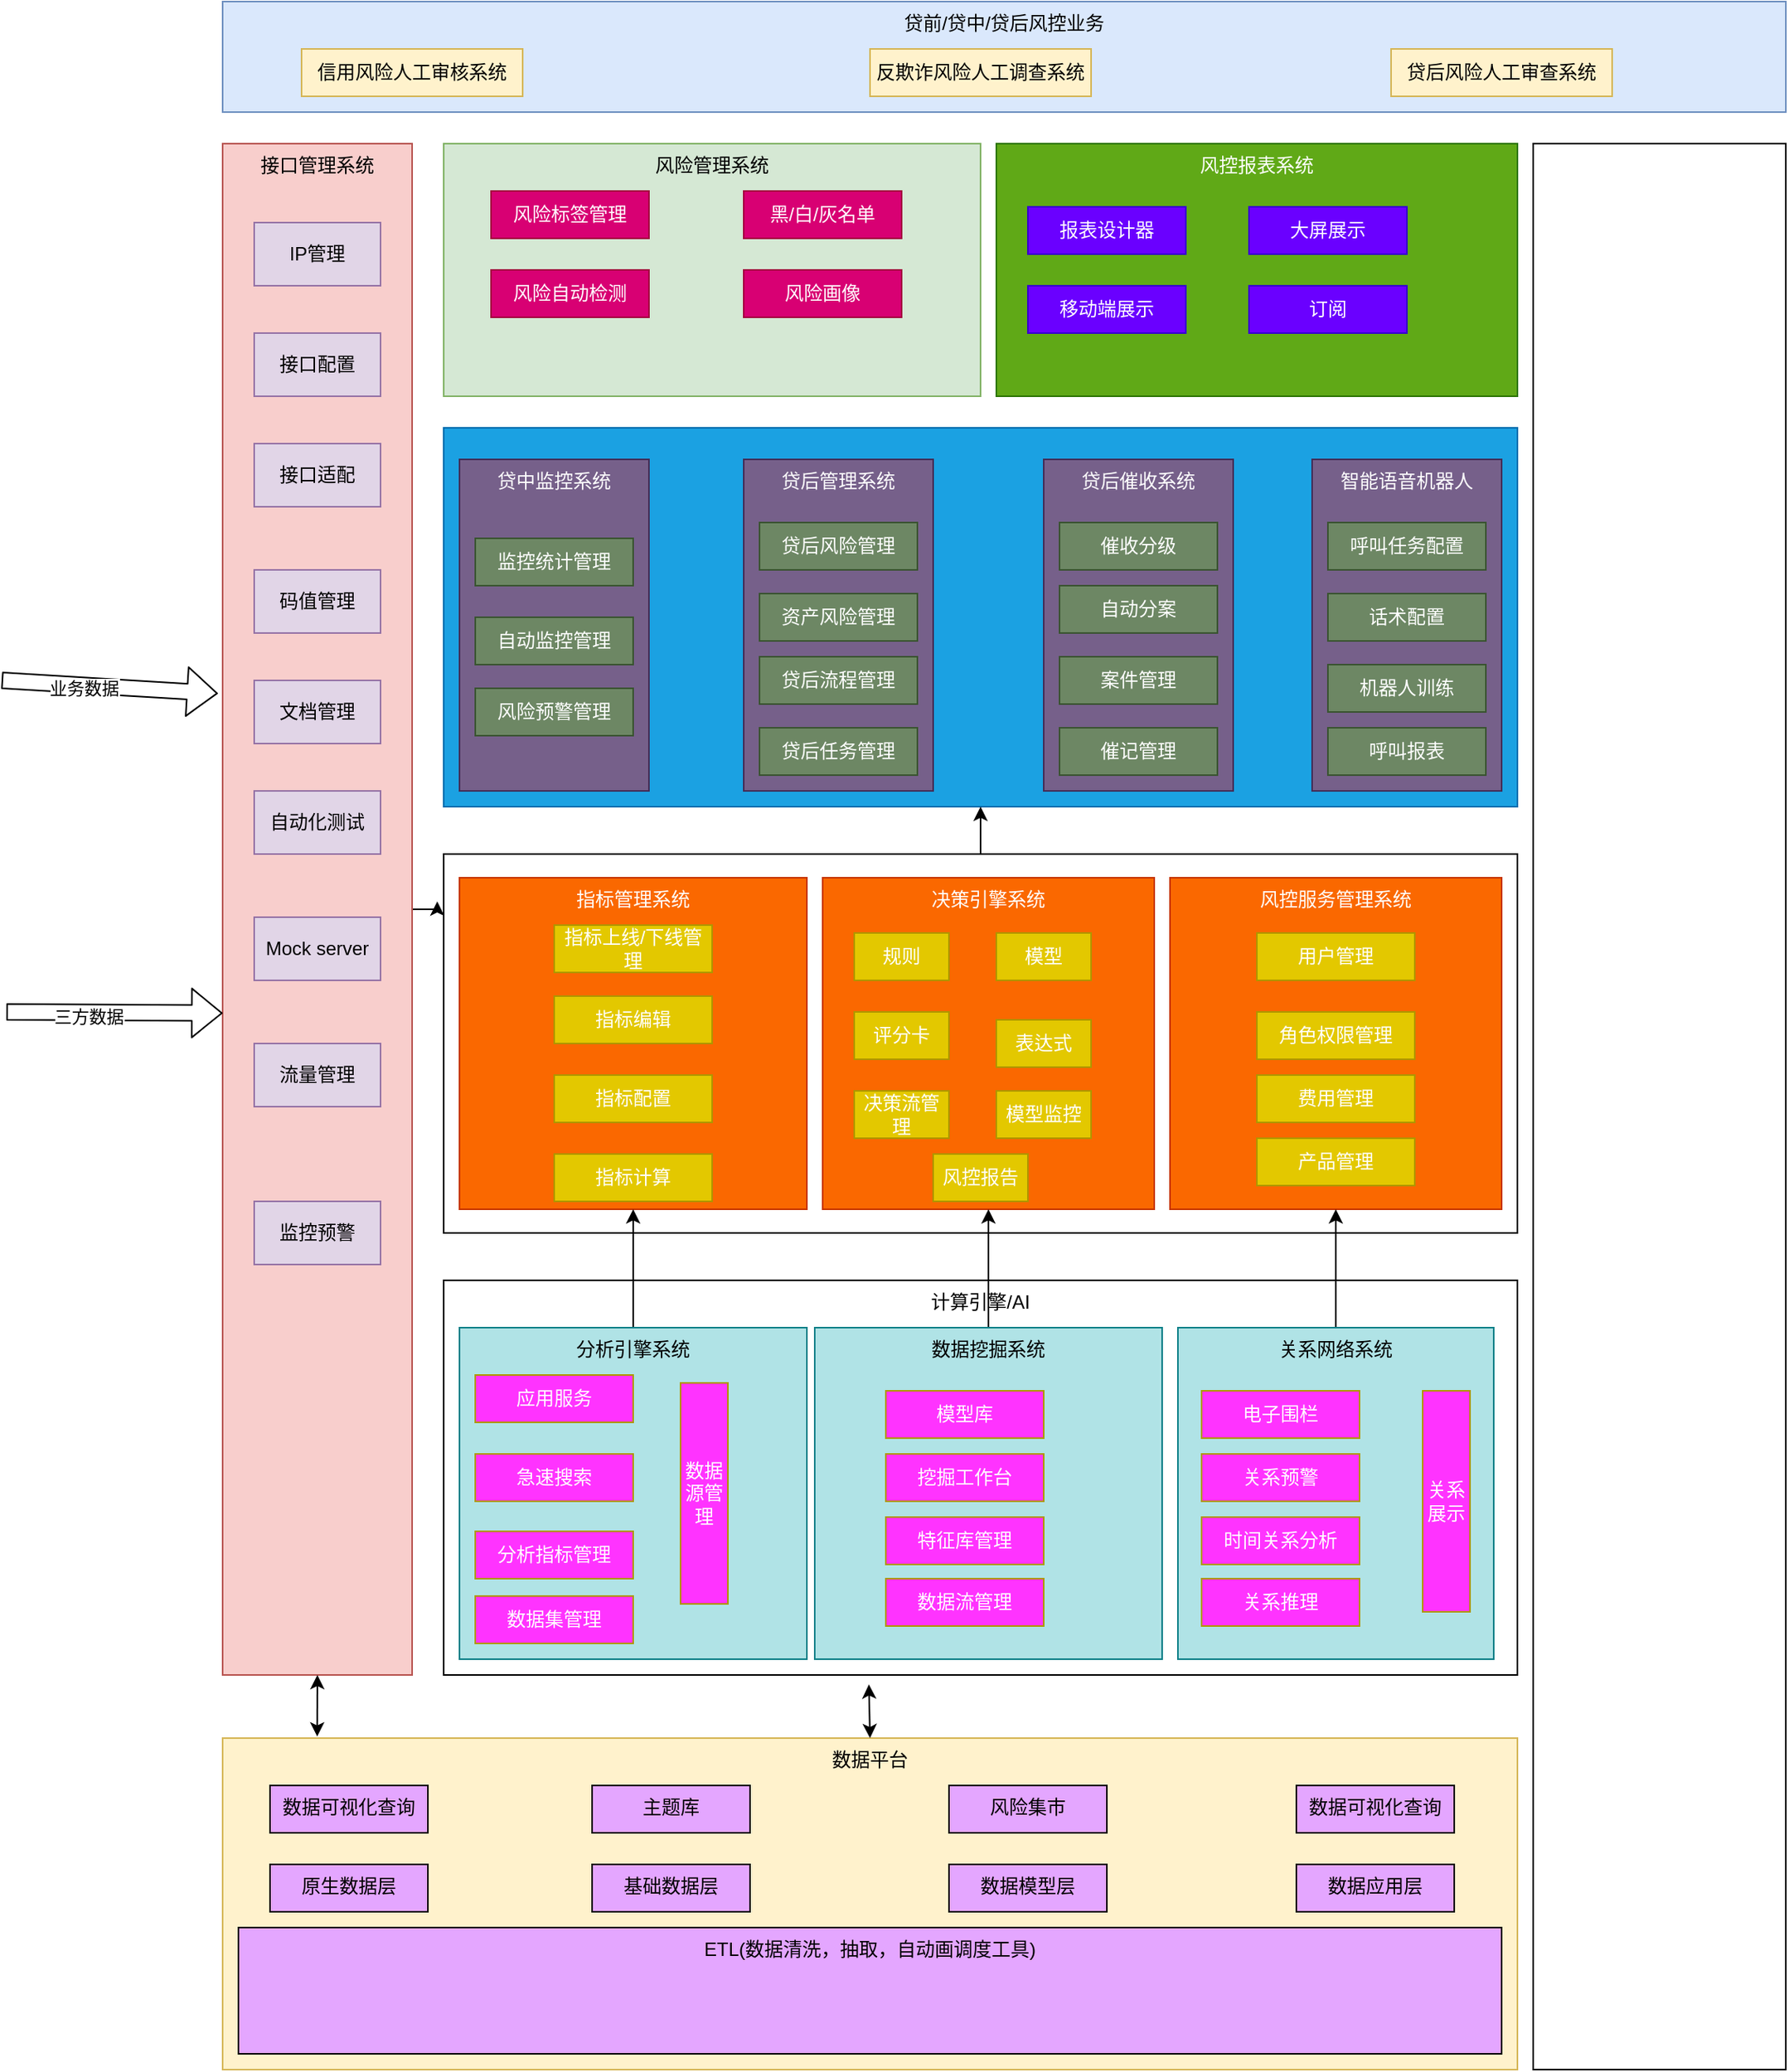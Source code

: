<mxfile version="14.5.10" type="github">
  <diagram id="lQbhDGxogrssM2cnBjjg" name="第 1 页">
    <mxGraphModel dx="2249" dy="762" grid="1" gridSize="10" guides="1" tooltips="1" connect="1" arrows="1" fold="1" page="1" pageScale="1" pageWidth="827" pageHeight="1169" math="0" shadow="0">
      <root>
        <mxCell id="0" />
        <mxCell id="1" parent="0" />
        <mxCell id="xgXOS_-53twv-PHmrjcY-1" value="贷前/贷中/贷后风控业务" style="rounded=0;whiteSpace=wrap;html=1;verticalAlign=top;fillColor=#dae8fc;strokeColor=#6c8ebf;" vertex="1" parent="1">
          <mxGeometry x="130" y="170" width="990" height="70" as="geometry" />
        </mxCell>
        <mxCell id="xgXOS_-53twv-PHmrjcY-2" value="信用风险人工审核系统" style="rounded=0;whiteSpace=wrap;html=1;fillColor=#fff2cc;strokeColor=#d6b656;" vertex="1" parent="1">
          <mxGeometry x="180" y="200" width="140" height="30" as="geometry" />
        </mxCell>
        <mxCell id="xgXOS_-53twv-PHmrjcY-3" value="反欺诈风险人工调查系统" style="rounded=0;whiteSpace=wrap;html=1;fillColor=#fff2cc;strokeColor=#d6b656;" vertex="1" parent="1">
          <mxGeometry x="540" y="200" width="140" height="30" as="geometry" />
        </mxCell>
        <mxCell id="xgXOS_-53twv-PHmrjcY-4" value="贷后风险人工审查系统" style="rounded=0;whiteSpace=wrap;html=1;fillColor=#fff2cc;strokeColor=#d6b656;" vertex="1" parent="1">
          <mxGeometry x="870" y="200" width="140" height="30" as="geometry" />
        </mxCell>
        <mxCell id="xgXOS_-53twv-PHmrjcY-59" style="edgeStyle=orthogonalEdgeStyle;rounded=0;orthogonalLoop=1;jettySize=auto;html=1;exitX=1;exitY=0.5;exitDx=0;exitDy=0;entryX=-0.006;entryY=0.125;entryDx=0;entryDy=0;entryPerimeter=0;" edge="1" parent="1" source="xgXOS_-53twv-PHmrjcY-5" target="xgXOS_-53twv-PHmrjcY-25">
          <mxGeometry relative="1" as="geometry" />
        </mxCell>
        <mxCell id="xgXOS_-53twv-PHmrjcY-5" value="接口管理系统" style="rounded=0;whiteSpace=wrap;html=1;fillColor=#f8cecc;strokeColor=#b85450;verticalAlign=top;" vertex="1" parent="1">
          <mxGeometry x="130" y="260" width="120" height="970" as="geometry" />
        </mxCell>
        <mxCell id="xgXOS_-53twv-PHmrjcY-6" value="IP管理" style="rounded=0;whiteSpace=wrap;html=1;fillColor=#e1d5e7;strokeColor=#9673a6;" vertex="1" parent="1">
          <mxGeometry x="150" y="310" width="80" height="40" as="geometry" />
        </mxCell>
        <mxCell id="xgXOS_-53twv-PHmrjcY-7" value="接口配置" style="rounded=0;whiteSpace=wrap;html=1;fillColor=#e1d5e7;strokeColor=#9673a6;" vertex="1" parent="1">
          <mxGeometry x="150" y="380" width="80" height="40" as="geometry" />
        </mxCell>
        <mxCell id="xgXOS_-53twv-PHmrjcY-8" value="接口适配" style="rounded=0;whiteSpace=wrap;html=1;fillColor=#e1d5e7;strokeColor=#9673a6;" vertex="1" parent="1">
          <mxGeometry x="150" y="450" width="80" height="40" as="geometry" />
        </mxCell>
        <mxCell id="xgXOS_-53twv-PHmrjcY-9" value="码值管理" style="rounded=0;whiteSpace=wrap;html=1;fillColor=#e1d5e7;strokeColor=#9673a6;" vertex="1" parent="1">
          <mxGeometry x="150" y="530" width="80" height="40" as="geometry" />
        </mxCell>
        <mxCell id="xgXOS_-53twv-PHmrjcY-10" value="文档管理" style="rounded=0;whiteSpace=wrap;html=1;fillColor=#e1d5e7;strokeColor=#9673a6;" vertex="1" parent="1">
          <mxGeometry x="150" y="600" width="80" height="40" as="geometry" />
        </mxCell>
        <mxCell id="xgXOS_-53twv-PHmrjcY-11" value="自动化测试" style="rounded=0;whiteSpace=wrap;html=1;fillColor=#e1d5e7;strokeColor=#9673a6;" vertex="1" parent="1">
          <mxGeometry x="150" y="670" width="80" height="40" as="geometry" />
        </mxCell>
        <mxCell id="xgXOS_-53twv-PHmrjcY-12" value="Mock server" style="rounded=0;whiteSpace=wrap;html=1;fillColor=#e1d5e7;strokeColor=#9673a6;" vertex="1" parent="1">
          <mxGeometry x="150" y="750" width="80" height="40" as="geometry" />
        </mxCell>
        <mxCell id="xgXOS_-53twv-PHmrjcY-13" value="流量管理" style="rounded=0;whiteSpace=wrap;html=1;fillColor=#e1d5e7;strokeColor=#9673a6;" vertex="1" parent="1">
          <mxGeometry x="150" y="830" width="80" height="40" as="geometry" />
        </mxCell>
        <mxCell id="xgXOS_-53twv-PHmrjcY-14" value="监控预警" style="rounded=0;whiteSpace=wrap;html=1;fillColor=#e1d5e7;strokeColor=#9673a6;" vertex="1" parent="1">
          <mxGeometry x="150" y="930" width="80" height="40" as="geometry" />
        </mxCell>
        <mxCell id="xgXOS_-53twv-PHmrjcY-16" value="" style="shape=flexArrow;endArrow=classic;html=1;entryX=-0.025;entryY=0.359;entryDx=0;entryDy=0;entryPerimeter=0;" edge="1" parent="1" target="xgXOS_-53twv-PHmrjcY-5">
          <mxGeometry width="50" height="50" relative="1" as="geometry">
            <mxPoint x="-10" y="600" as="sourcePoint" />
            <mxPoint x="570" y="660" as="targetPoint" />
          </mxGeometry>
        </mxCell>
        <mxCell id="xgXOS_-53twv-PHmrjcY-17" value="业务数据" style="edgeLabel;html=1;align=center;verticalAlign=middle;resizable=0;points=[];" vertex="1" connectable="0" parent="xgXOS_-53twv-PHmrjcY-16">
          <mxGeometry x="-0.241" y="-2" relative="1" as="geometry">
            <mxPoint as="offset" />
          </mxGeometry>
        </mxCell>
        <mxCell id="xgXOS_-53twv-PHmrjcY-18" value="" style="shape=flexArrow;endArrow=classic;html=1;entryX=-0.025;entryY=0.359;entryDx=0;entryDy=0;entryPerimeter=0;" edge="1" parent="1">
          <mxGeometry width="50" height="50" relative="1" as="geometry">
            <mxPoint x="-7" y="810" as="sourcePoint" />
            <mxPoint x="130" y="810.79" as="targetPoint" />
          </mxGeometry>
        </mxCell>
        <mxCell id="xgXOS_-53twv-PHmrjcY-19" value="三方数据" style="edgeLabel;html=1;align=center;verticalAlign=middle;resizable=0;points=[];" vertex="1" connectable="0" parent="xgXOS_-53twv-PHmrjcY-18">
          <mxGeometry x="-0.241" y="-2" relative="1" as="geometry">
            <mxPoint as="offset" />
          </mxGeometry>
        </mxCell>
        <mxCell id="xgXOS_-53twv-PHmrjcY-20" value="风险管理系统" style="rounded=0;whiteSpace=wrap;html=1;verticalAlign=top;fillColor=#d5e8d4;strokeColor=#82b366;" vertex="1" parent="1">
          <mxGeometry x="270" y="260" width="340" height="160" as="geometry" />
        </mxCell>
        <mxCell id="xgXOS_-53twv-PHmrjcY-22" value="风控报表系统" style="rounded=0;whiteSpace=wrap;html=1;verticalAlign=top;fillColor=#60a917;strokeColor=#2D7600;fontColor=#ffffff;" vertex="1" parent="1">
          <mxGeometry x="620" y="260" width="330" height="160" as="geometry" />
        </mxCell>
        <mxCell id="xgXOS_-53twv-PHmrjcY-23" value="" style="rounded=0;whiteSpace=wrap;html=1;" vertex="1" parent="1">
          <mxGeometry x="960" y="260" width="160" height="1220" as="geometry" />
        </mxCell>
        <mxCell id="xgXOS_-53twv-PHmrjcY-24" value="" style="rounded=0;whiteSpace=wrap;html=1;verticalAlign=top;fillColor=#1ba1e2;strokeColor=#006EAF;fontColor=#ffffff;" vertex="1" parent="1">
          <mxGeometry x="270" y="440" width="680" height="240" as="geometry" />
        </mxCell>
        <mxCell id="xgXOS_-53twv-PHmrjcY-55" style="edgeStyle=orthogonalEdgeStyle;rounded=0;orthogonalLoop=1;jettySize=auto;html=1;entryX=0.5;entryY=1;entryDx=0;entryDy=0;" edge="1" parent="1" source="xgXOS_-53twv-PHmrjcY-25" target="xgXOS_-53twv-PHmrjcY-24">
          <mxGeometry relative="1" as="geometry" />
        </mxCell>
        <mxCell id="xgXOS_-53twv-PHmrjcY-25" value="" style="rounded=0;whiteSpace=wrap;html=1;verticalAlign=top;" vertex="1" parent="1">
          <mxGeometry x="270" y="710" width="680" height="240" as="geometry" />
        </mxCell>
        <mxCell id="xgXOS_-53twv-PHmrjcY-26" value="计算引擎/AI" style="rounded=0;whiteSpace=wrap;html=1;verticalAlign=top;" vertex="1" parent="1">
          <mxGeometry x="270" y="980" width="680" height="250" as="geometry" />
        </mxCell>
        <mxCell id="xgXOS_-53twv-PHmrjcY-27" value="数据平台" style="rounded=0;whiteSpace=wrap;html=1;verticalAlign=top;fillColor=#fff2cc;strokeColor=#d6b656;" vertex="1" parent="1">
          <mxGeometry x="130" y="1270" width="820" height="210" as="geometry" />
        </mxCell>
        <mxCell id="xgXOS_-53twv-PHmrjcY-28" value="风险标签管理" style="rounded=0;whiteSpace=wrap;html=1;fillColor=#d80073;strokeColor=#A50040;fontColor=#ffffff;" vertex="1" parent="1">
          <mxGeometry x="300" y="290" width="100" height="30" as="geometry" />
        </mxCell>
        <mxCell id="xgXOS_-53twv-PHmrjcY-29" value="黑/白/灰名单" style="rounded=0;whiteSpace=wrap;html=1;fillColor=#d80073;strokeColor=#A50040;fontColor=#ffffff;" vertex="1" parent="1">
          <mxGeometry x="460" y="290" width="100" height="30" as="geometry" />
        </mxCell>
        <mxCell id="xgXOS_-53twv-PHmrjcY-30" value="风险自动检测" style="rounded=0;whiteSpace=wrap;html=1;fillColor=#d80073;strokeColor=#A50040;fontColor=#ffffff;" vertex="1" parent="1">
          <mxGeometry x="300" y="340" width="100" height="30" as="geometry" />
        </mxCell>
        <mxCell id="xgXOS_-53twv-PHmrjcY-31" value="风险画像" style="rounded=0;whiteSpace=wrap;html=1;fillColor=#d80073;strokeColor=#A50040;fontColor=#ffffff;" vertex="1" parent="1">
          <mxGeometry x="460" y="340" width="100" height="30" as="geometry" />
        </mxCell>
        <mxCell id="xgXOS_-53twv-PHmrjcY-32" value="报表设计器" style="rounded=0;whiteSpace=wrap;html=1;fillColor=#6a00ff;strokeColor=#3700CC;fontColor=#ffffff;" vertex="1" parent="1">
          <mxGeometry x="640" y="300" width="100" height="30" as="geometry" />
        </mxCell>
        <mxCell id="xgXOS_-53twv-PHmrjcY-33" value="大屏展示" style="rounded=0;whiteSpace=wrap;html=1;fillColor=#6a00ff;strokeColor=#3700CC;fontColor=#ffffff;" vertex="1" parent="1">
          <mxGeometry x="780" y="300" width="100" height="30" as="geometry" />
        </mxCell>
        <mxCell id="xgXOS_-53twv-PHmrjcY-34" value="移动端展示" style="rounded=0;whiteSpace=wrap;html=1;fillColor=#6a00ff;strokeColor=#3700CC;fontColor=#ffffff;" vertex="1" parent="1">
          <mxGeometry x="640" y="350" width="100" height="30" as="geometry" />
        </mxCell>
        <mxCell id="xgXOS_-53twv-PHmrjcY-35" value="订阅" style="rounded=0;whiteSpace=wrap;html=1;fillColor=#6a00ff;strokeColor=#3700CC;fontColor=#ffffff;" vertex="1" parent="1">
          <mxGeometry x="780" y="350" width="100" height="30" as="geometry" />
        </mxCell>
        <mxCell id="xgXOS_-53twv-PHmrjcY-36" value="贷中监控系统" style="rounded=0;whiteSpace=wrap;html=1;verticalAlign=top;fillColor=#76608a;strokeColor=#432D57;fontColor=#ffffff;" vertex="1" parent="1">
          <mxGeometry x="280" y="460" width="120" height="210" as="geometry" />
        </mxCell>
        <mxCell id="xgXOS_-53twv-PHmrjcY-37" value="贷后管理系统" style="rounded=0;whiteSpace=wrap;html=1;verticalAlign=top;fillColor=#76608a;strokeColor=#432D57;fontColor=#ffffff;" vertex="1" parent="1">
          <mxGeometry x="460" y="460" width="120" height="210" as="geometry" />
        </mxCell>
        <mxCell id="xgXOS_-53twv-PHmrjcY-38" value="贷后催收系统" style="rounded=0;whiteSpace=wrap;html=1;verticalAlign=top;fillColor=#76608a;strokeColor=#432D57;fontColor=#ffffff;" vertex="1" parent="1">
          <mxGeometry x="650" y="460" width="120" height="210" as="geometry" />
        </mxCell>
        <mxCell id="xgXOS_-53twv-PHmrjcY-39" value="智能语音机器人" style="rounded=0;whiteSpace=wrap;html=1;verticalAlign=top;fillColor=#76608a;strokeColor=#432D57;fontColor=#ffffff;" vertex="1" parent="1">
          <mxGeometry x="820" y="460" width="120" height="210" as="geometry" />
        </mxCell>
        <mxCell id="xgXOS_-53twv-PHmrjcY-40" value="监控统计管理" style="rounded=0;whiteSpace=wrap;html=1;fillColor=#6d8764;strokeColor=#3A5431;fontColor=#ffffff;" vertex="1" parent="1">
          <mxGeometry x="290" y="510" width="100" height="30" as="geometry" />
        </mxCell>
        <mxCell id="xgXOS_-53twv-PHmrjcY-41" value="自动监控管理" style="rounded=0;whiteSpace=wrap;html=1;fillColor=#6d8764;strokeColor=#3A5431;fontColor=#ffffff;" vertex="1" parent="1">
          <mxGeometry x="290" y="560" width="100" height="30" as="geometry" />
        </mxCell>
        <mxCell id="xgXOS_-53twv-PHmrjcY-42" value="风险预警管理" style="rounded=0;whiteSpace=wrap;html=1;fillColor=#6d8764;strokeColor=#3A5431;fontColor=#ffffff;" vertex="1" parent="1">
          <mxGeometry x="290" y="605" width="100" height="30" as="geometry" />
        </mxCell>
        <mxCell id="xgXOS_-53twv-PHmrjcY-43" value="贷后风险管理" style="rounded=0;whiteSpace=wrap;html=1;fillColor=#6d8764;strokeColor=#3A5431;fontColor=#ffffff;" vertex="1" parent="1">
          <mxGeometry x="470" y="500" width="100" height="30" as="geometry" />
        </mxCell>
        <mxCell id="xgXOS_-53twv-PHmrjcY-44" value="资产风险管理" style="rounded=0;whiteSpace=wrap;html=1;fillColor=#6d8764;strokeColor=#3A5431;fontColor=#ffffff;" vertex="1" parent="1">
          <mxGeometry x="470" y="545" width="100" height="30" as="geometry" />
        </mxCell>
        <mxCell id="xgXOS_-53twv-PHmrjcY-45" value="贷后流程管理" style="rounded=0;whiteSpace=wrap;html=1;fillColor=#6d8764;strokeColor=#3A5431;fontColor=#ffffff;" vertex="1" parent="1">
          <mxGeometry x="470" y="585" width="100" height="30" as="geometry" />
        </mxCell>
        <mxCell id="xgXOS_-53twv-PHmrjcY-46" value="贷后任务管理" style="rounded=0;whiteSpace=wrap;html=1;fillColor=#6d8764;strokeColor=#3A5431;fontColor=#ffffff;" vertex="1" parent="1">
          <mxGeometry x="470" y="630" width="100" height="30" as="geometry" />
        </mxCell>
        <mxCell id="xgXOS_-53twv-PHmrjcY-47" value="催收分级" style="rounded=0;whiteSpace=wrap;html=1;fillColor=#6d8764;strokeColor=#3A5431;fontColor=#ffffff;" vertex="1" parent="1">
          <mxGeometry x="660" y="500" width="100" height="30" as="geometry" />
        </mxCell>
        <mxCell id="xgXOS_-53twv-PHmrjcY-48" value="自动分案" style="rounded=0;whiteSpace=wrap;html=1;fillColor=#6d8764;strokeColor=#3A5431;fontColor=#ffffff;" vertex="1" parent="1">
          <mxGeometry x="660" y="540" width="100" height="30" as="geometry" />
        </mxCell>
        <mxCell id="xgXOS_-53twv-PHmrjcY-49" value="案件管理" style="rounded=0;whiteSpace=wrap;html=1;fillColor=#6d8764;strokeColor=#3A5431;fontColor=#ffffff;" vertex="1" parent="1">
          <mxGeometry x="660" y="585" width="100" height="30" as="geometry" />
        </mxCell>
        <mxCell id="xgXOS_-53twv-PHmrjcY-50" value="催记管理" style="rounded=0;whiteSpace=wrap;html=1;fillColor=#6d8764;strokeColor=#3A5431;fontColor=#ffffff;" vertex="1" parent="1">
          <mxGeometry x="660" y="630" width="100" height="30" as="geometry" />
        </mxCell>
        <mxCell id="xgXOS_-53twv-PHmrjcY-51" value="呼叫任务配置" style="rounded=0;whiteSpace=wrap;html=1;fillColor=#6d8764;strokeColor=#3A5431;fontColor=#ffffff;" vertex="1" parent="1">
          <mxGeometry x="830" y="500" width="100" height="30" as="geometry" />
        </mxCell>
        <mxCell id="xgXOS_-53twv-PHmrjcY-52" value="话术配置" style="rounded=0;whiteSpace=wrap;html=1;fillColor=#6d8764;strokeColor=#3A5431;fontColor=#ffffff;" vertex="1" parent="1">
          <mxGeometry x="830" y="545" width="100" height="30" as="geometry" />
        </mxCell>
        <mxCell id="xgXOS_-53twv-PHmrjcY-53" value="机器人训练" style="rounded=0;whiteSpace=wrap;html=1;fillColor=#6d8764;strokeColor=#3A5431;fontColor=#ffffff;" vertex="1" parent="1">
          <mxGeometry x="830" y="590" width="100" height="30" as="geometry" />
        </mxCell>
        <mxCell id="xgXOS_-53twv-PHmrjcY-54" value="呼叫报表" style="rounded=0;whiteSpace=wrap;html=1;fillColor=#6d8764;strokeColor=#3A5431;fontColor=#ffffff;" vertex="1" parent="1">
          <mxGeometry x="830" y="630" width="100" height="30" as="geometry" />
        </mxCell>
        <mxCell id="xgXOS_-53twv-PHmrjcY-60" value="指标管理系统" style="rounded=0;whiteSpace=wrap;html=1;verticalAlign=top;fillColor=#fa6800;strokeColor=#C73500;fontColor=#ffffff;" vertex="1" parent="1">
          <mxGeometry x="280" y="725" width="220" height="210" as="geometry" />
        </mxCell>
        <mxCell id="xgXOS_-53twv-PHmrjcY-61" value="决策引擎系统" style="rounded=0;whiteSpace=wrap;html=1;verticalAlign=top;fillColor=#fa6800;strokeColor=#C73500;fontColor=#ffffff;" vertex="1" parent="1">
          <mxGeometry x="510" y="725" width="210" height="210" as="geometry" />
        </mxCell>
        <mxCell id="xgXOS_-53twv-PHmrjcY-62" value="风控服务管理系统" style="rounded=0;whiteSpace=wrap;html=1;verticalAlign=top;fillColor=#fa6800;strokeColor=#C73500;fontColor=#ffffff;" vertex="1" parent="1">
          <mxGeometry x="730" y="725" width="210" height="210" as="geometry" />
        </mxCell>
        <mxCell id="xgXOS_-53twv-PHmrjcY-63" value="指标上线/下线管理" style="rounded=0;whiteSpace=wrap;html=1;fillColor=#e3c800;strokeColor=#B09500;fontColor=#ffffff;" vertex="1" parent="1">
          <mxGeometry x="340" y="755" width="100" height="30" as="geometry" />
        </mxCell>
        <mxCell id="xgXOS_-53twv-PHmrjcY-64" value="指标编辑" style="rounded=0;whiteSpace=wrap;html=1;fillColor=#e3c800;strokeColor=#B09500;fontColor=#ffffff;" vertex="1" parent="1">
          <mxGeometry x="340" y="800" width="100" height="30" as="geometry" />
        </mxCell>
        <mxCell id="xgXOS_-53twv-PHmrjcY-65" value="指标配置" style="rounded=0;whiteSpace=wrap;html=1;fillColor=#e3c800;strokeColor=#B09500;fontColor=#ffffff;" vertex="1" parent="1">
          <mxGeometry x="340" y="850" width="100" height="30" as="geometry" />
        </mxCell>
        <mxCell id="xgXOS_-53twv-PHmrjcY-66" value="指标计算" style="rounded=0;whiteSpace=wrap;html=1;fillColor=#e3c800;strokeColor=#B09500;fontColor=#ffffff;" vertex="1" parent="1">
          <mxGeometry x="340" y="900" width="100" height="30" as="geometry" />
        </mxCell>
        <mxCell id="xgXOS_-53twv-PHmrjcY-68" value="规则" style="rounded=0;whiteSpace=wrap;html=1;fillColor=#e3c800;strokeColor=#B09500;fontColor=#ffffff;" vertex="1" parent="1">
          <mxGeometry x="530" y="760" width="60" height="30" as="geometry" />
        </mxCell>
        <mxCell id="xgXOS_-53twv-PHmrjcY-69" value="模型" style="rounded=0;whiteSpace=wrap;html=1;fillColor=#e3c800;strokeColor=#B09500;fontColor=#ffffff;" vertex="1" parent="1">
          <mxGeometry x="620" y="760" width="60" height="30" as="geometry" />
        </mxCell>
        <mxCell id="xgXOS_-53twv-PHmrjcY-70" value="评分卡" style="rounded=0;whiteSpace=wrap;html=1;fillColor=#e3c800;strokeColor=#B09500;fontColor=#ffffff;" vertex="1" parent="1">
          <mxGeometry x="530" y="810" width="60" height="30" as="geometry" />
        </mxCell>
        <mxCell id="xgXOS_-53twv-PHmrjcY-71" value="决策流管理" style="rounded=0;whiteSpace=wrap;html=1;fillColor=#e3c800;strokeColor=#B09500;fontColor=#ffffff;" vertex="1" parent="1">
          <mxGeometry x="530" y="860" width="60" height="30" as="geometry" />
        </mxCell>
        <mxCell id="xgXOS_-53twv-PHmrjcY-72" value="模型监控" style="rounded=0;whiteSpace=wrap;html=1;fillColor=#e3c800;strokeColor=#B09500;fontColor=#ffffff;" vertex="1" parent="1">
          <mxGeometry x="620" y="860" width="60" height="30" as="geometry" />
        </mxCell>
        <mxCell id="xgXOS_-53twv-PHmrjcY-73" value="表达式" style="rounded=0;whiteSpace=wrap;html=1;fillColor=#e3c800;strokeColor=#B09500;fontColor=#ffffff;" vertex="1" parent="1">
          <mxGeometry x="620" y="815" width="60" height="30" as="geometry" />
        </mxCell>
        <mxCell id="xgXOS_-53twv-PHmrjcY-74" value="风控报告" style="rounded=0;whiteSpace=wrap;html=1;fillColor=#e3c800;strokeColor=#B09500;fontColor=#ffffff;" vertex="1" parent="1">
          <mxGeometry x="580" y="900" width="60" height="30" as="geometry" />
        </mxCell>
        <mxCell id="xgXOS_-53twv-PHmrjcY-75" value="用户管理" style="rounded=0;whiteSpace=wrap;html=1;fillColor=#e3c800;strokeColor=#B09500;fontColor=#ffffff;" vertex="1" parent="1">
          <mxGeometry x="785" y="760" width="100" height="30" as="geometry" />
        </mxCell>
        <mxCell id="xgXOS_-53twv-PHmrjcY-76" value="角色权限管理" style="rounded=0;whiteSpace=wrap;html=1;fillColor=#e3c800;strokeColor=#B09500;fontColor=#ffffff;" vertex="1" parent="1">
          <mxGeometry x="785" y="810" width="100" height="30" as="geometry" />
        </mxCell>
        <mxCell id="xgXOS_-53twv-PHmrjcY-77" value="费用管理" style="rounded=0;whiteSpace=wrap;html=1;fillColor=#e3c800;strokeColor=#B09500;fontColor=#ffffff;" vertex="1" parent="1">
          <mxGeometry x="785" y="850" width="100" height="30" as="geometry" />
        </mxCell>
        <mxCell id="xgXOS_-53twv-PHmrjcY-78" value="产品管理" style="rounded=0;whiteSpace=wrap;html=1;fillColor=#e3c800;strokeColor=#B09500;fontColor=#ffffff;" vertex="1" parent="1">
          <mxGeometry x="785" y="890" width="100" height="30" as="geometry" />
        </mxCell>
        <mxCell id="xgXOS_-53twv-PHmrjcY-88" style="edgeStyle=orthogonalEdgeStyle;rounded=0;orthogonalLoop=1;jettySize=auto;html=1;entryX=0.5;entryY=1;entryDx=0;entryDy=0;" edge="1" parent="1" source="xgXOS_-53twv-PHmrjcY-79" target="xgXOS_-53twv-PHmrjcY-60">
          <mxGeometry relative="1" as="geometry" />
        </mxCell>
        <mxCell id="xgXOS_-53twv-PHmrjcY-79" value="分析引擎系统" style="rounded=0;whiteSpace=wrap;html=1;verticalAlign=top;fillColor=#b0e3e6;strokeColor=#0e8088;" vertex="1" parent="1">
          <mxGeometry x="280" y="1010" width="220" height="210" as="geometry" />
        </mxCell>
        <mxCell id="xgXOS_-53twv-PHmrjcY-89" style="edgeStyle=orthogonalEdgeStyle;rounded=0;orthogonalLoop=1;jettySize=auto;html=1;entryX=0.5;entryY=1;entryDx=0;entryDy=0;" edge="1" parent="1" source="xgXOS_-53twv-PHmrjcY-80" target="xgXOS_-53twv-PHmrjcY-61">
          <mxGeometry relative="1" as="geometry" />
        </mxCell>
        <mxCell id="xgXOS_-53twv-PHmrjcY-80" value="数据挖掘系统" style="rounded=0;whiteSpace=wrap;html=1;verticalAlign=top;fillColor=#b0e3e6;strokeColor=#0e8088;" vertex="1" parent="1">
          <mxGeometry x="505" y="1010" width="220" height="210" as="geometry" />
        </mxCell>
        <mxCell id="xgXOS_-53twv-PHmrjcY-90" style="edgeStyle=orthogonalEdgeStyle;rounded=0;orthogonalLoop=1;jettySize=auto;html=1;entryX=0.5;entryY=1;entryDx=0;entryDy=0;" edge="1" parent="1" source="xgXOS_-53twv-PHmrjcY-81" target="xgXOS_-53twv-PHmrjcY-62">
          <mxGeometry relative="1" as="geometry" />
        </mxCell>
        <mxCell id="xgXOS_-53twv-PHmrjcY-81" value="关系网络系统" style="rounded=0;whiteSpace=wrap;html=1;verticalAlign=top;fillColor=#b0e3e6;strokeColor=#0e8088;" vertex="1" parent="1">
          <mxGeometry x="735" y="1010" width="200" height="210" as="geometry" />
        </mxCell>
        <mxCell id="xgXOS_-53twv-PHmrjcY-82" value="指标上线/下线管理" style="rounded=0;whiteSpace=wrap;html=1;strokeColor=#B09500;fontColor=#ffffff;fillColor=#FF33FF;" vertex="1" parent="1">
          <mxGeometry x="290" y="1040" width="100" height="30" as="geometry" />
        </mxCell>
        <mxCell id="xgXOS_-53twv-PHmrjcY-83" value="应用服务" style="rounded=0;whiteSpace=wrap;html=1;strokeColor=#B09500;fontColor=#ffffff;fillColor=#FF33FF;" vertex="1" parent="1">
          <mxGeometry x="290" y="1040" width="100" height="30" as="geometry" />
        </mxCell>
        <mxCell id="xgXOS_-53twv-PHmrjcY-84" value="急速搜索" style="rounded=0;whiteSpace=wrap;html=1;strokeColor=#B09500;fontColor=#ffffff;fillColor=#FF33FF;" vertex="1" parent="1">
          <mxGeometry x="290" y="1090" width="100" height="30" as="geometry" />
        </mxCell>
        <mxCell id="xgXOS_-53twv-PHmrjcY-85" value="分析指标管理" style="rounded=0;whiteSpace=wrap;html=1;strokeColor=#B09500;fontColor=#ffffff;fillColor=#FF33FF;" vertex="1" parent="1">
          <mxGeometry x="290" y="1139" width="100" height="30" as="geometry" />
        </mxCell>
        <mxCell id="xgXOS_-53twv-PHmrjcY-86" value="数据集管理" style="rounded=0;whiteSpace=wrap;html=1;strokeColor=#B09500;fontColor=#ffffff;fillColor=#FF33FF;" vertex="1" parent="1">
          <mxGeometry x="290" y="1180" width="100" height="30" as="geometry" />
        </mxCell>
        <mxCell id="xgXOS_-53twv-PHmrjcY-87" value="数据源管理" style="rounded=0;whiteSpace=wrap;html=1;strokeColor=#B09500;fontColor=#ffffff;fillColor=#FF33FF;" vertex="1" parent="1">
          <mxGeometry x="420" y="1045" width="30" height="140" as="geometry" />
        </mxCell>
        <mxCell id="xgXOS_-53twv-PHmrjcY-91" value="模型库" style="rounded=0;whiteSpace=wrap;html=1;strokeColor=#B09500;fontColor=#ffffff;fillColor=#FF33FF;" vertex="1" parent="1">
          <mxGeometry x="550" y="1050" width="100" height="30" as="geometry" />
        </mxCell>
        <mxCell id="xgXOS_-53twv-PHmrjcY-92" value="挖掘工作台" style="rounded=0;whiteSpace=wrap;html=1;strokeColor=#B09500;fontColor=#ffffff;fillColor=#FF33FF;" vertex="1" parent="1">
          <mxGeometry x="550" y="1090" width="100" height="30" as="geometry" />
        </mxCell>
        <mxCell id="xgXOS_-53twv-PHmrjcY-93" value="特征库管理" style="rounded=0;whiteSpace=wrap;html=1;strokeColor=#B09500;fontColor=#ffffff;fillColor=#FF33FF;" vertex="1" parent="1">
          <mxGeometry x="550" y="1130" width="100" height="30" as="geometry" />
        </mxCell>
        <mxCell id="xgXOS_-53twv-PHmrjcY-94" value="数据流管理" style="rounded=0;whiteSpace=wrap;html=1;strokeColor=#B09500;fontColor=#ffffff;fillColor=#FF33FF;" vertex="1" parent="1">
          <mxGeometry x="550" y="1169" width="100" height="30" as="geometry" />
        </mxCell>
        <mxCell id="xgXOS_-53twv-PHmrjcY-95" value="电子围栏" style="rounded=0;whiteSpace=wrap;html=1;strokeColor=#B09500;fontColor=#ffffff;fillColor=#FF33FF;" vertex="1" parent="1">
          <mxGeometry x="750" y="1050" width="100" height="30" as="geometry" />
        </mxCell>
        <mxCell id="xgXOS_-53twv-PHmrjcY-96" value="关系预警" style="rounded=0;whiteSpace=wrap;html=1;strokeColor=#B09500;fontColor=#ffffff;fillColor=#FF33FF;" vertex="1" parent="1">
          <mxGeometry x="750" y="1090" width="100" height="30" as="geometry" />
        </mxCell>
        <mxCell id="xgXOS_-53twv-PHmrjcY-97" value="时间关系分析" style="rounded=0;whiteSpace=wrap;html=1;strokeColor=#B09500;fontColor=#ffffff;fillColor=#FF33FF;" vertex="1" parent="1">
          <mxGeometry x="750" y="1130" width="100" height="30" as="geometry" />
        </mxCell>
        <mxCell id="xgXOS_-53twv-PHmrjcY-98" value="关系推理" style="rounded=0;whiteSpace=wrap;html=1;strokeColor=#B09500;fontColor=#ffffff;fillColor=#FF33FF;" vertex="1" parent="1">
          <mxGeometry x="750" y="1169" width="100" height="30" as="geometry" />
        </mxCell>
        <mxCell id="xgXOS_-53twv-PHmrjcY-99" value="关系展示" style="rounded=0;whiteSpace=wrap;html=1;strokeColor=#B09500;fontColor=#ffffff;fillColor=#FF33FF;" vertex="1" parent="1">
          <mxGeometry x="890" y="1050" width="30" height="140" as="geometry" />
        </mxCell>
        <mxCell id="xgXOS_-53twv-PHmrjcY-100" value="" style="endArrow=classic;startArrow=classic;html=1;exitX=0.073;exitY=-0.005;exitDx=0;exitDy=0;exitPerimeter=0;entryX=0.5;entryY=1;entryDx=0;entryDy=0;" edge="1" parent="1" source="xgXOS_-53twv-PHmrjcY-27" target="xgXOS_-53twv-PHmrjcY-5">
          <mxGeometry width="50" height="50" relative="1" as="geometry">
            <mxPoint x="520" y="1190" as="sourcePoint" />
            <mxPoint x="570" y="1140" as="targetPoint" />
          </mxGeometry>
        </mxCell>
        <mxCell id="xgXOS_-53twv-PHmrjcY-101" value="" style="endArrow=classic;startArrow=classic;html=1;exitX=0.5;exitY=0;exitDx=0;exitDy=0;entryX=0.396;entryY=1.024;entryDx=0;entryDy=0;entryPerimeter=0;" edge="1" parent="1" source="xgXOS_-53twv-PHmrjcY-27" target="xgXOS_-53twv-PHmrjcY-26">
          <mxGeometry width="50" height="50" relative="1" as="geometry">
            <mxPoint x="199.86" y="1278.95" as="sourcePoint" />
            <mxPoint x="200" y="1240" as="targetPoint" />
          </mxGeometry>
        </mxCell>
        <mxCell id="xgXOS_-53twv-PHmrjcY-103" value="ETL(数据清洗，抽取，自动画调度工具)" style="rounded=0;whiteSpace=wrap;html=1;fillColor=#E4A6FF;verticalAlign=top;" vertex="1" parent="1">
          <mxGeometry x="140" y="1390" width="800" height="80" as="geometry" />
        </mxCell>
        <mxCell id="xgXOS_-53twv-PHmrjcY-104" value="数据可视化查询" style="rounded=0;whiteSpace=wrap;html=1;fillColor=#E4A6FF;verticalAlign=top;" vertex="1" parent="1">
          <mxGeometry x="160" y="1300" width="100" height="30" as="geometry" />
        </mxCell>
        <mxCell id="xgXOS_-53twv-PHmrjcY-105" value="主题库" style="rounded=0;whiteSpace=wrap;html=1;fillColor=#E4A6FF;verticalAlign=top;" vertex="1" parent="1">
          <mxGeometry x="364" y="1300" width="100" height="30" as="geometry" />
        </mxCell>
        <mxCell id="xgXOS_-53twv-PHmrjcY-106" value="数据可视化查询" style="rounded=0;whiteSpace=wrap;html=1;fillColor=#E4A6FF;verticalAlign=top;" vertex="1" parent="1">
          <mxGeometry x="810" y="1300" width="100" height="30" as="geometry" />
        </mxCell>
        <mxCell id="xgXOS_-53twv-PHmrjcY-107" value="风险集市" style="rounded=0;whiteSpace=wrap;html=1;fillColor=#E4A6FF;verticalAlign=top;" vertex="1" parent="1">
          <mxGeometry x="590" y="1300" width="100" height="30" as="geometry" />
        </mxCell>
        <mxCell id="xgXOS_-53twv-PHmrjcY-108" value="原生数据层" style="rounded=0;whiteSpace=wrap;html=1;fillColor=#E4A6FF;verticalAlign=top;" vertex="1" parent="1">
          <mxGeometry x="160" y="1350" width="100" height="30" as="geometry" />
        </mxCell>
        <mxCell id="xgXOS_-53twv-PHmrjcY-109" value="基础数据层" style="rounded=0;whiteSpace=wrap;html=1;fillColor=#E4A6FF;verticalAlign=top;" vertex="1" parent="1">
          <mxGeometry x="364" y="1350" width="100" height="30" as="geometry" />
        </mxCell>
        <mxCell id="xgXOS_-53twv-PHmrjcY-110" value="数据模型层" style="rounded=0;whiteSpace=wrap;html=1;fillColor=#E4A6FF;verticalAlign=top;" vertex="1" parent="1">
          <mxGeometry x="590" y="1350" width="100" height="30" as="geometry" />
        </mxCell>
        <mxCell id="xgXOS_-53twv-PHmrjcY-112" value="数据应用层" style="rounded=0;whiteSpace=wrap;html=1;fillColor=#E4A6FF;verticalAlign=top;" vertex="1" parent="1">
          <mxGeometry x="810" y="1350" width="100" height="30" as="geometry" />
        </mxCell>
      </root>
    </mxGraphModel>
  </diagram>
</mxfile>

